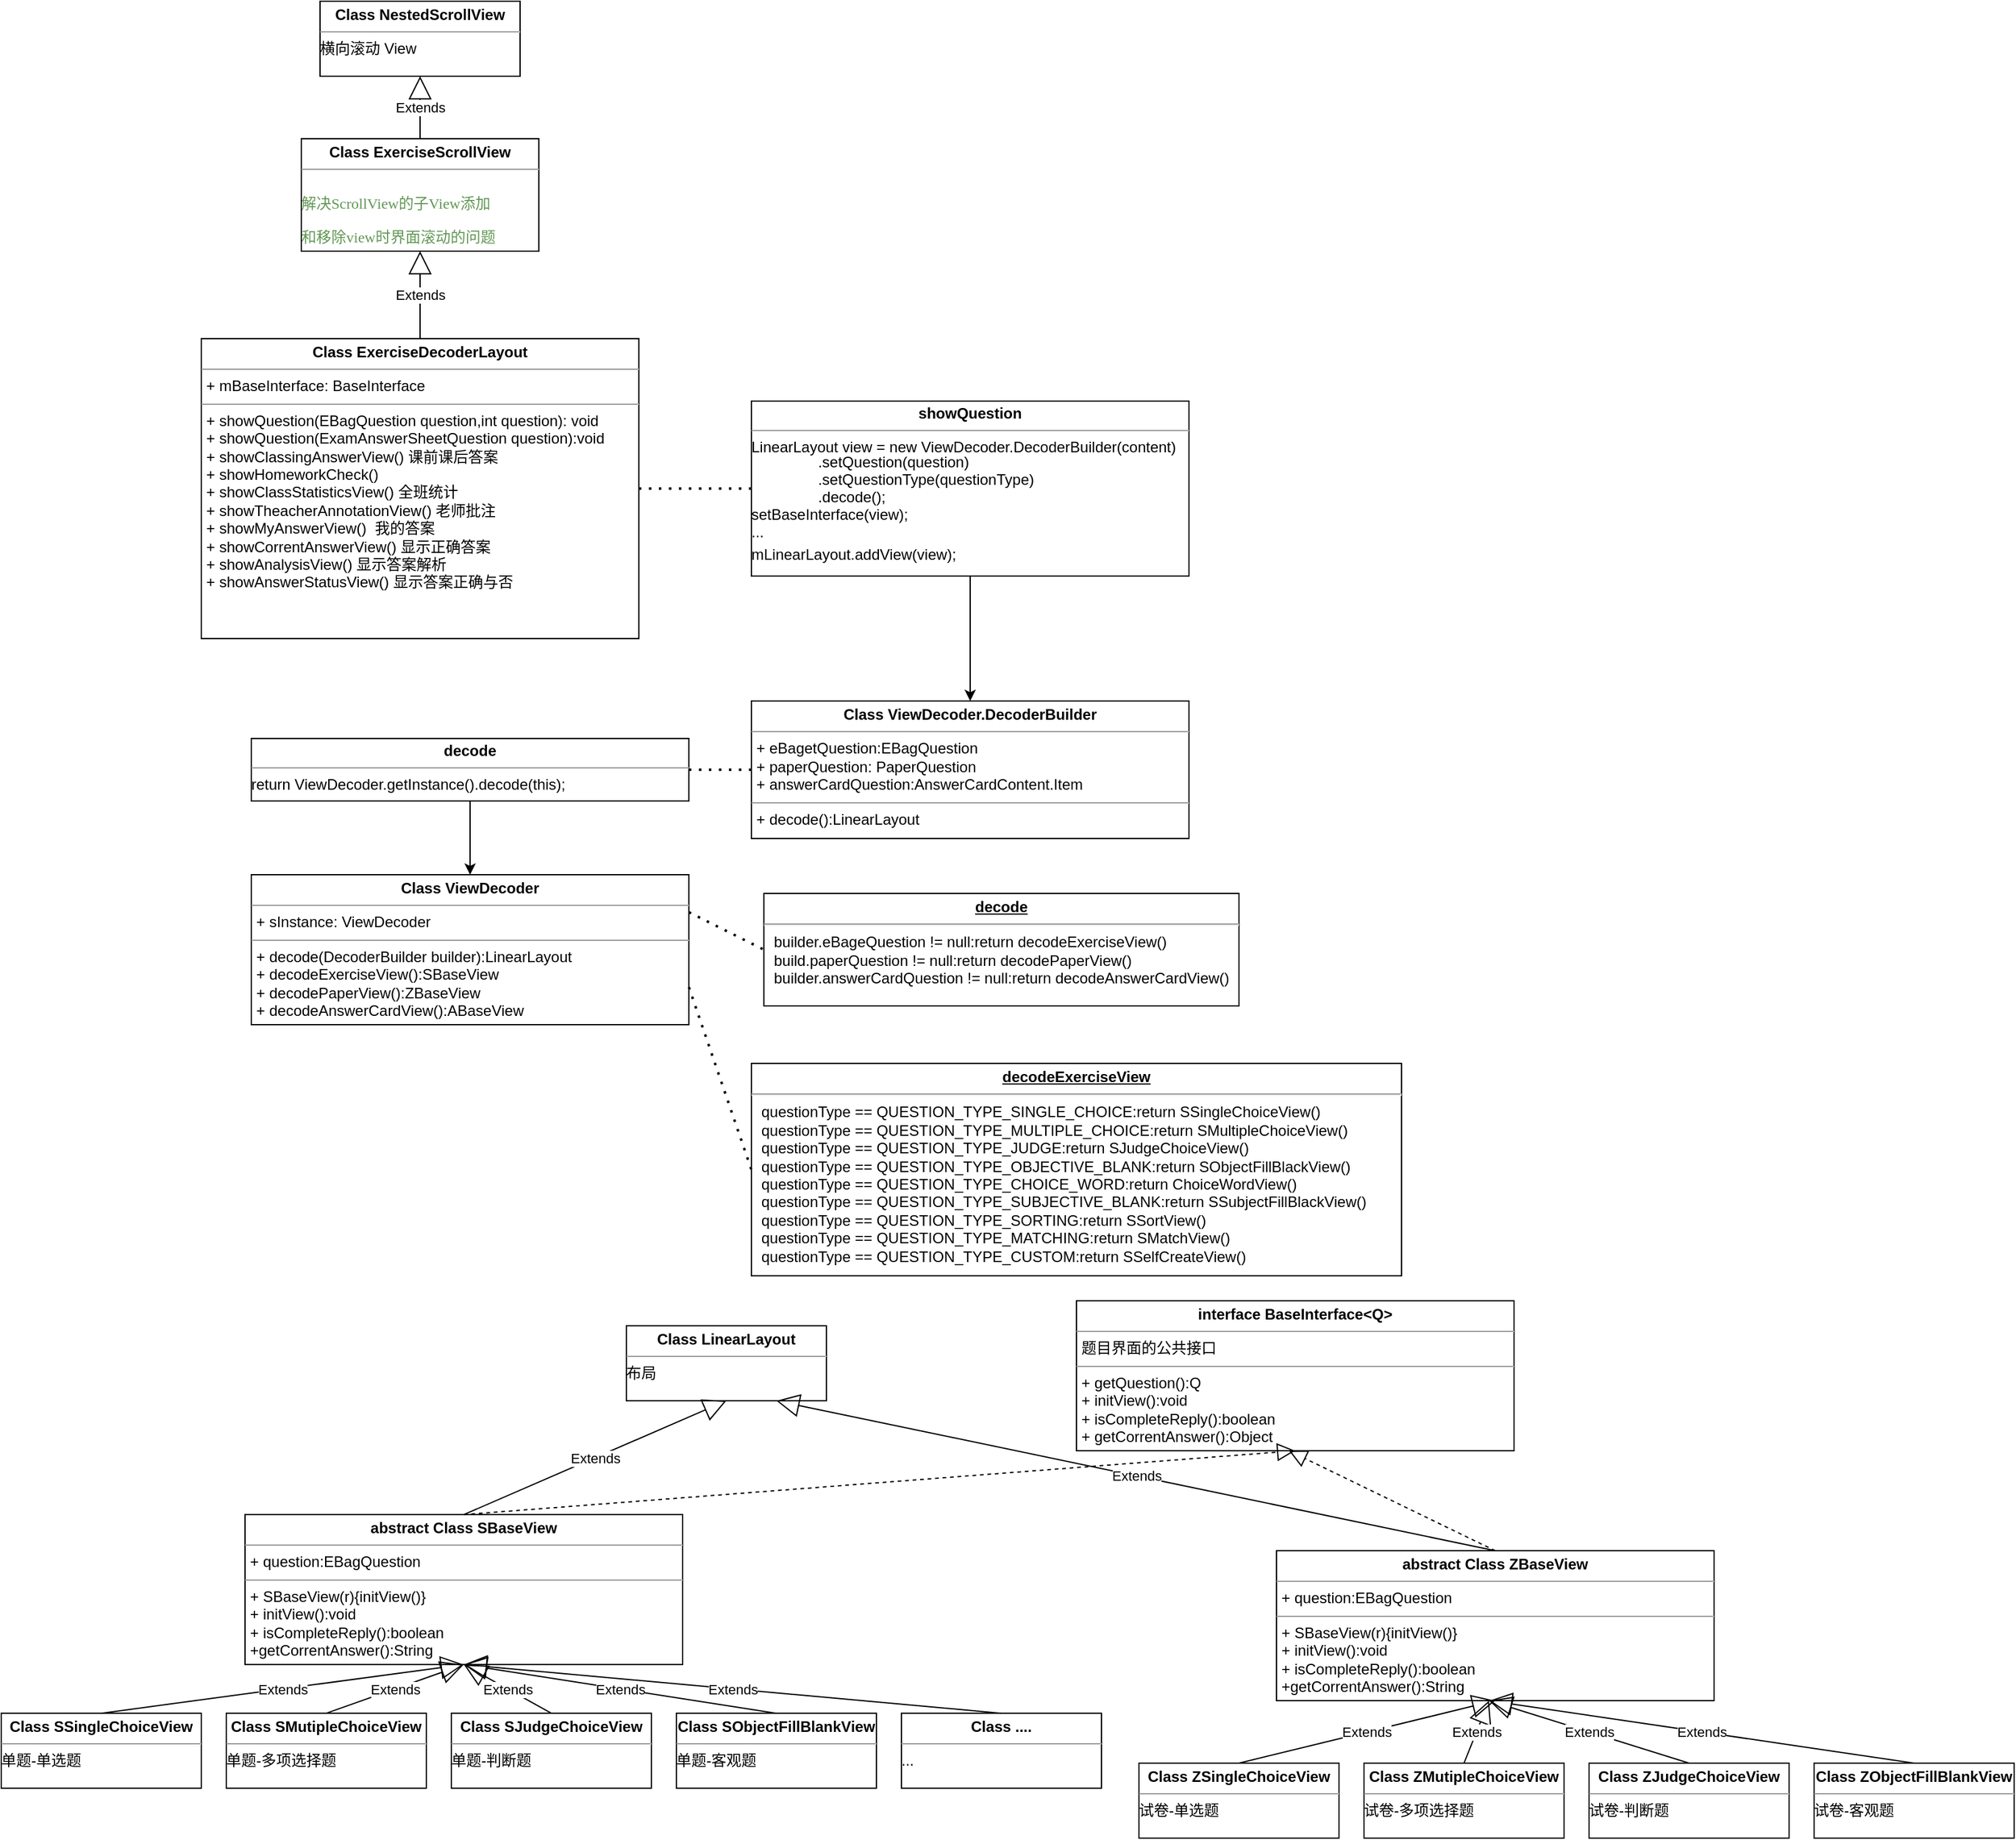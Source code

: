 <mxfile version="17.4.2" type="device"><diagram id="znu94doqMiwtbFhZJIfv" name="第 1 页"><mxGraphModel dx="946" dy="725" grid="1" gridSize="10" guides="1" tooltips="1" connect="1" arrows="1" fold="1" page="1" pageScale="1" pageWidth="827" pageHeight="1169" math="0" shadow="0"><root><mxCell id="0"/><mxCell id="1" parent="0"/><mxCell id="h26ZgI3i3tn2ats3p7D4-7" value="&lt;p style=&quot;margin: 0px ; margin-top: 4px ; text-align: center&quot;&gt;&lt;b&gt;Class ExerciseDecoderLayout&lt;/b&gt;&lt;/p&gt;&lt;hr size=&quot;1&quot;&gt;&lt;p style=&quot;margin: 0px ; margin-left: 4px&quot;&gt;+ mBaseInterface: BaseInterface&lt;/p&gt;&lt;hr size=&quot;1&quot;&gt;&lt;p style=&quot;margin: 0px ; margin-left: 4px&quot;&gt;+ showQuestion(EBagQuestion question,int question): void&lt;/p&gt;&lt;p style=&quot;margin: 0px ; margin-left: 4px&quot;&gt;+ showQuestion(ExamAnswerSheetQuestion question):void&lt;/p&gt;&lt;p style=&quot;margin: 0px ; margin-left: 4px&quot;&gt;+ showClassingAnswerView() 课前课后答案&lt;/p&gt;&lt;p style=&quot;margin: 0px ; margin-left: 4px&quot;&gt;+ showHomeworkCheck()&amp;nbsp;&lt;/p&gt;&lt;p style=&quot;margin: 0px ; margin-left: 4px&quot;&gt;+ showClassStatisticsView() 全班统计&lt;/p&gt;&lt;p style=&quot;margin: 0px ; margin-left: 4px&quot;&gt;+ showTheacherAnnotationView() 老师批注&lt;/p&gt;&lt;p style=&quot;margin: 0px ; margin-left: 4px&quot;&gt;+ showMyAnswerView()&amp;nbsp; 我的答案&lt;/p&gt;&lt;p style=&quot;margin: 0px ; margin-left: 4px&quot;&gt;+ showCorrentAnswerView() 显示正确答案&lt;/p&gt;&lt;p style=&quot;margin: 0px ; margin-left: 4px&quot;&gt;+ showAnalysisView() 显示答案解析&lt;/p&gt;&lt;p style=&quot;margin: 0px ; margin-left: 4px&quot;&gt;+ showAnswerStatusView() 显示答案正确与否&lt;/p&gt;" style="verticalAlign=top;align=left;overflow=fill;fontSize=12;fontFamily=Helvetica;html=1;" vertex="1" parent="1"><mxGeometry x="180" y="290" width="350" height="240" as="geometry"/></mxCell><mxCell id="h26ZgI3i3tn2ats3p7D4-11" value="&lt;p style=&quot;margin: 0px ; margin-top: 4px ; text-align: center&quot;&gt;&lt;b&gt;Class NestedScrollView&lt;/b&gt;&lt;br&gt;&lt;/p&gt;&lt;hr size=&quot;1&quot;&gt;&lt;div style=&quot;height: 2px&quot;&gt;横向滚动 View&lt;/div&gt;" style="verticalAlign=top;align=left;overflow=fill;fontSize=12;fontFamily=Helvetica;html=1;" vertex="1" parent="1"><mxGeometry x="275" y="20" width="160" height="60" as="geometry"/></mxCell><mxCell id="h26ZgI3i3tn2ats3p7D4-12" value="&lt;p style=&quot;margin: 0px ; margin-top: 4px ; text-align: center&quot;&gt;&lt;b&gt;Class ExerciseScrollView&lt;/b&gt;&lt;br&gt;&lt;/p&gt;&lt;hr size=&quot;1&quot;&gt;&lt;div style=&quot;height: 2px&quot;&gt;&lt;br&gt;&lt;/div&gt;&lt;div style=&quot;height: 2px&quot;&gt;&lt;pre style=&quot;color: rgb(169 , 183 , 198) ; font-family: &amp;#34;menlo&amp;#34; ; font-size: 9pt&quot;&gt;&lt;span style=&quot;color: rgb(98 , 151 , 85)&quot;&gt;解决ScrollView的子View添加&lt;/span&gt;&lt;/pre&gt;&lt;pre style=&quot;color: rgb(169 , 183 , 198) ; font-family: &amp;#34;menlo&amp;#34; ; font-size: 9pt&quot;&gt;&lt;span style=&quot;color: rgb(98 , 151 , 85)&quot;&gt;和移除view时界面滚动的问题&lt;/span&gt;&lt;/pre&gt;&lt;/div&gt;" style="verticalAlign=top;align=left;overflow=fill;fontSize=12;fontFamily=Helvetica;html=1;" vertex="1" parent="1"><mxGeometry x="260" y="130" width="190" height="90" as="geometry"/></mxCell><mxCell id="h26ZgI3i3tn2ats3p7D4-13" value="Extends" style="endArrow=block;endSize=16;endFill=0;html=1;rounded=0;fontColor=default;entryX=0.5;entryY=1;entryDx=0;entryDy=0;exitX=0.5;exitY=0;exitDx=0;exitDy=0;" edge="1" parent="1" source="h26ZgI3i3tn2ats3p7D4-12" target="h26ZgI3i3tn2ats3p7D4-11"><mxGeometry width="160" relative="1" as="geometry"><mxPoint x="560" y="330" as="sourcePoint"/><mxPoint x="370" y="100" as="targetPoint"/></mxGeometry></mxCell><mxCell id="h26ZgI3i3tn2ats3p7D4-14" value="Extends" style="endArrow=block;endSize=16;endFill=0;html=1;rounded=0;fontColor=default;exitX=0.5;exitY=0;exitDx=0;exitDy=0;entryX=0.5;entryY=1;entryDx=0;entryDy=0;" edge="1" parent="1" source="h26ZgI3i3tn2ats3p7D4-7" target="h26ZgI3i3tn2ats3p7D4-12"><mxGeometry width="160" relative="1" as="geometry"><mxPoint x="560" y="330" as="sourcePoint"/><mxPoint x="720" y="330" as="targetPoint"/></mxGeometry></mxCell><mxCell id="h26ZgI3i3tn2ats3p7D4-18" value="&lt;p style=&quot;margin: 4px 0px 0px ; text-align: center ; line-height: 1.1&quot;&gt;&lt;b&gt;showQuestion&lt;/b&gt;&lt;/p&gt;&lt;hr size=&quot;1&quot;&gt;&lt;div style=&quot;height: 2px&quot;&gt;LinearLayout view = new ViewDecoder.DecoderBuilder(content)&lt;/div&gt;&lt;div style=&quot;height: 2px&quot;&gt;&lt;br&gt;&lt;/div&gt;&lt;div style=&quot;height: 2px&quot;&gt;&lt;br&gt;&lt;/div&gt;&lt;div style=&quot;height: 2px&quot;&gt;&lt;br&gt;&lt;/div&gt;&lt;div style=&quot;height: 2px&quot;&gt;&lt;br&gt;&lt;/div&gt;&lt;div style=&quot;height: 2px&quot;&gt;&lt;br&gt;&lt;/div&gt;&lt;div style=&quot;height: 2px&quot;&gt;&lt;span style=&quot;white-space: pre&quot;&gt;&#9;&lt;/span&gt;&lt;span style=&quot;white-space: pre&quot;&gt;&#9;&lt;/span&gt;.setQuestion(question)&lt;br&gt;&lt;/div&gt;&lt;div style=&quot;height: 2px&quot;&gt;&lt;br&gt;&lt;/div&gt;&lt;div style=&quot;height: 2px&quot;&gt;&lt;br&gt;&lt;/div&gt;&lt;div style=&quot;height: 2px&quot;&gt;&lt;br&gt;&lt;/div&gt;&lt;div style=&quot;height: 2px&quot;&gt;&lt;br&gt;&lt;/div&gt;&lt;div style=&quot;height: 2px&quot;&gt;&lt;br&gt;&lt;/div&gt;&lt;div style=&quot;height: 2px&quot;&gt;&lt;br&gt;&lt;/div&gt;&lt;div style=&quot;height: 2px&quot;&gt;&lt;span style=&quot;white-space: pre&quot;&gt;&#9;&lt;/span&gt;&lt;span style=&quot;white-space: pre&quot;&gt;&#9;&lt;/span&gt;.setQuestionType(questionType)&lt;br&gt;&lt;/div&gt;&lt;div style=&quot;height: 2px&quot;&gt;&lt;br&gt;&lt;/div&gt;&lt;div style=&quot;height: 2px&quot;&gt;&lt;br&gt;&lt;/div&gt;&lt;div style=&quot;height: 2px&quot;&gt;&lt;br&gt;&lt;/div&gt;&lt;div style=&quot;height: 2px&quot;&gt;&lt;br&gt;&lt;/div&gt;&lt;div style=&quot;height: 2px&quot;&gt;&lt;br&gt;&lt;/div&gt;&lt;div style=&quot;height: 2px&quot;&gt;&lt;br&gt;&lt;/div&gt;&lt;div style=&quot;height: 2px&quot;&gt;&lt;span style=&quot;white-space: pre&quot;&gt;&#9;&lt;/span&gt;&lt;span style=&quot;white-space: pre&quot;&gt;&#9;&lt;/span&gt;.decode();&lt;br&gt;&lt;/div&gt;&lt;div style=&quot;height: 2px&quot;&gt;&lt;br&gt;&lt;/div&gt;&lt;div style=&quot;height: 2px&quot;&gt;&lt;br&gt;&lt;/div&gt;&lt;div style=&quot;height: 2px&quot;&gt;&lt;br&gt;&lt;/div&gt;&lt;div style=&quot;height: 2px&quot;&gt;&lt;br&gt;&lt;/div&gt;&lt;div style=&quot;height: 2px&quot;&gt;&lt;br&gt;&lt;/div&gt;&lt;div style=&quot;height: 2px&quot;&gt;&lt;br&gt;&lt;/div&gt;&lt;div style=&quot;height: 2px&quot;&gt;setBaseInterface(view);&lt;/div&gt;&lt;div style=&quot;height: 2px&quot;&gt;&lt;br&gt;&lt;/div&gt;&lt;div style=&quot;height: 2px&quot;&gt;&lt;br&gt;&lt;/div&gt;&lt;div style=&quot;height: 2px&quot;&gt;&lt;br&gt;&lt;/div&gt;&lt;div style=&quot;height: 2px&quot;&gt;&lt;br&gt;&lt;/div&gt;&lt;div style=&quot;height: 2px&quot;&gt;&lt;br&gt;&lt;/div&gt;&lt;div style=&quot;height: 2px&quot;&gt;&lt;br&gt;&lt;/div&gt;&lt;div style=&quot;height: 2px&quot;&gt;...&lt;/div&gt;&lt;div style=&quot;height: 2px&quot;&gt;&lt;br&gt;&lt;/div&gt;&lt;div style=&quot;height: 2px&quot;&gt;&lt;br&gt;&lt;/div&gt;&lt;div style=&quot;height: 2px&quot;&gt;&lt;br&gt;&lt;/div&gt;&lt;div style=&quot;height: 2px&quot;&gt;&lt;br&gt;&lt;/div&gt;&lt;div style=&quot;height: 2px&quot;&gt;&lt;br&gt;&lt;/div&gt;&lt;div style=&quot;height: 2px&quot;&gt;&lt;br&gt;&lt;/div&gt;&lt;div style=&quot;height: 2px&quot;&gt;&lt;br&gt;&lt;/div&gt;&lt;div style=&quot;height: 2px&quot;&gt;&lt;br&gt;&lt;/div&gt;&lt;div style=&quot;height: 2px&quot;&gt;mLinearLayout.addView(view);&lt;/div&gt;" style="verticalAlign=top;align=left;overflow=fill;fontSize=12;fontFamily=Helvetica;html=1;" vertex="1" parent="1"><mxGeometry x="620" y="340" width="350" height="140" as="geometry"/></mxCell><mxCell id="h26ZgI3i3tn2ats3p7D4-19" value="" style="endArrow=none;dashed=1;html=1;dashPattern=1 3;strokeWidth=2;rounded=0;fontColor=default;exitX=1;exitY=0.5;exitDx=0;exitDy=0;entryX=0;entryY=0.5;entryDx=0;entryDy=0;" edge="1" parent="1" source="h26ZgI3i3tn2ats3p7D4-7" target="h26ZgI3i3tn2ats3p7D4-18"><mxGeometry width="50" height="50" relative="1" as="geometry"><mxPoint x="300" y="470" as="sourcePoint"/><mxPoint x="350" y="420" as="targetPoint"/></mxGeometry></mxCell><mxCell id="h26ZgI3i3tn2ats3p7D4-20" value="&lt;p style=&quot;margin: 0px ; margin-top: 4px ; text-align: center&quot;&gt;&lt;b&gt;Class ViewDecoder&lt;/b&gt;&lt;/p&gt;&lt;hr size=&quot;1&quot;&gt;&lt;p style=&quot;margin: 0px ; margin-left: 4px&quot;&gt;+ sInstance: ViewDecoder&lt;/p&gt;&lt;hr size=&quot;1&quot;&gt;&lt;p style=&quot;margin: 0px ; margin-left: 4px&quot;&gt;+ decode(DecoderBuilder builder):LinearLayout&lt;/p&gt;&lt;p style=&quot;margin: 0px ; margin-left: 4px&quot;&gt;+ decodeExerciseView():SBaseView&lt;/p&gt;&lt;p style=&quot;margin: 0px ; margin-left: 4px&quot;&gt;+ decodePaperView():ZBaseView&lt;/p&gt;&lt;p style=&quot;margin: 0px ; margin-left: 4px&quot;&gt;+ decodeAnswerCardView():ABaseView&lt;/p&gt;&lt;p style=&quot;margin: 0px ; margin-left: 4px&quot;&gt;&lt;br&gt;&lt;/p&gt;" style="verticalAlign=top;align=left;overflow=fill;fontSize=12;fontFamily=Helvetica;html=1;" vertex="1" parent="1"><mxGeometry x="220" y="719" width="350" height="120" as="geometry"/></mxCell><mxCell id="h26ZgI3i3tn2ats3p7D4-21" value="&lt;p style=&quot;margin: 0px ; margin-top: 4px ; text-align: center&quot;&gt;&lt;b&gt;Class ViewDecoder.DecoderBuilder&lt;/b&gt;&lt;/p&gt;&lt;hr size=&quot;1&quot;&gt;&lt;p style=&quot;margin: 0px ; margin-left: 4px&quot;&gt;+ eBagetQuestion:EBagQuestion&lt;/p&gt;&lt;p style=&quot;margin: 0px ; margin-left: 4px&quot;&gt;+ paperQuestion: PaperQuestion&lt;/p&gt;&lt;p style=&quot;margin: 0px ; margin-left: 4px&quot;&gt;+ answerCardQuestion:AnswerCardContent.Item&lt;/p&gt;&lt;hr size=&quot;1&quot;&gt;&lt;p style=&quot;margin: 0px ; margin-left: 4px&quot;&gt;+ decode():LinearLayout&lt;/p&gt;" style="verticalAlign=top;align=left;overflow=fill;fontSize=12;fontFamily=Helvetica;html=1;" vertex="1" parent="1"><mxGeometry x="620" y="580" width="350" height="110" as="geometry"/></mxCell><mxCell id="h26ZgI3i3tn2ats3p7D4-23" value="&lt;p style=&quot;margin: 4px 0px 0px ; text-align: center ; line-height: 1.1&quot;&gt;&lt;b&gt;decode&lt;/b&gt;&lt;/p&gt;&lt;hr size=&quot;1&quot;&gt;&lt;div style=&quot;height: 2px&quot;&gt;return ViewDecoder.getInstance().decode(this);&lt;/div&gt;" style="verticalAlign=top;align=left;overflow=fill;fontSize=12;fontFamily=Helvetica;html=1;" vertex="1" parent="1"><mxGeometry x="220" y="610" width="350" height="50" as="geometry"/></mxCell><mxCell id="h26ZgI3i3tn2ats3p7D4-26" value="&lt;p style=&quot;margin: 0px ; margin-top: 4px ; text-align: center ; text-decoration: underline&quot;&gt;&lt;b&gt;decode&lt;/b&gt;&lt;/p&gt;&lt;hr&gt;&lt;p style=&quot;margin: 0px ; margin-left: 8px&quot;&gt;builder.eBageQuestion != null:return decodeExerciseView()&lt;/p&gt;&lt;p style=&quot;margin: 0px ; margin-left: 8px&quot;&gt;build.paperQuestion != null:return decodePaperView()&lt;/p&gt;&lt;p style=&quot;margin: 0px ; margin-left: 8px&quot;&gt;builder.answerCardQuestion != null:return decodeAnswerCardView()&lt;/p&gt;" style="verticalAlign=top;align=left;overflow=fill;fontSize=12;fontFamily=Helvetica;html=1;labelBackgroundColor=none;fontColor=default;" vertex="1" parent="1"><mxGeometry x="630" y="734" width="380" height="90" as="geometry"/></mxCell><mxCell id="h26ZgI3i3tn2ats3p7D4-27" value="&lt;p style=&quot;margin: 0px ; margin-top: 4px ; text-align: center ; text-decoration: underline&quot;&gt;&lt;b&gt;decodeExerciseView&lt;/b&gt;&lt;/p&gt;&lt;hr&gt;&lt;p style=&quot;margin: 0px ; margin-left: 8px&quot;&gt;questionType == QUESTION_TYPE_SINGLE_CHOICE:return SSingleChoiceView()&lt;/p&gt;&lt;p style=&quot;margin: 0px ; margin-left: 8px&quot;&gt;questionType == QUESTION_TYPE_MULTIPLE_CHOICE:return SMultipleChoiceView()&lt;br&gt;&lt;/p&gt;&lt;p style=&quot;margin: 0px ; margin-left: 8px&quot;&gt;questionType == QUESTION_TYPE_JUDGE:return SJudgeChoiceView()&lt;br&gt;&lt;/p&gt;&lt;p style=&quot;margin: 0px ; margin-left: 8px&quot;&gt;questionType == QUESTION_TYPE_OBJECTIVE_BLANK:return SObjectFillBlackView()&lt;br&gt;&lt;/p&gt;&lt;p style=&quot;margin: 0px ; margin-left: 8px&quot;&gt;questionType == QUESTION_TYPE_CHOICE_WORD:return ChoiceWordView()&lt;br&gt;&lt;/p&gt;&lt;p style=&quot;margin: 0px ; margin-left: 8px&quot;&gt;questionType == QUESTION_TYPE_SUBJECTIVE_BLANK:return SSubjectFillBlackView()&lt;br&gt;&lt;/p&gt;&lt;p style=&quot;margin: 0px ; margin-left: 8px&quot;&gt;questionType == QUESTION_TYPE_SORTING:return SSortView()&lt;br&gt;&lt;/p&gt;&lt;p style=&quot;margin: 0px ; margin-left: 8px&quot;&gt;questionType == QUESTION_TYPE_MATCHING:return SMatchView()&lt;br&gt;&lt;/p&gt;&lt;p style=&quot;margin: 0px ; margin-left: 8px&quot;&gt;questionType == QUESTION_TYPE_CUSTOM:return SSelfCreateView()&lt;br&gt;&lt;/p&gt;" style="verticalAlign=top;align=left;overflow=fill;fontSize=12;fontFamily=Helvetica;html=1;labelBackgroundColor=none;fontColor=default;" vertex="1" parent="1"><mxGeometry x="620" y="870" width="520" height="170" as="geometry"/></mxCell><mxCell id="h26ZgI3i3tn2ats3p7D4-28" value="" style="endArrow=classic;html=1;rounded=0;fontColor=default;exitX=0.5;exitY=1;exitDx=0;exitDy=0;" edge="1" parent="1" source="h26ZgI3i3tn2ats3p7D4-18" target="h26ZgI3i3tn2ats3p7D4-21"><mxGeometry width="50" height="50" relative="1" as="geometry"><mxPoint x="560" y="500" as="sourcePoint"/><mxPoint x="610" y="450" as="targetPoint"/></mxGeometry></mxCell><mxCell id="h26ZgI3i3tn2ats3p7D4-29" value="" style="endArrow=classic;html=1;rounded=0;fontColor=default;exitX=0.5;exitY=1;exitDx=0;exitDy=0;entryX=0.5;entryY=0;entryDx=0;entryDy=0;" edge="1" parent="1" source="h26ZgI3i3tn2ats3p7D4-23" target="h26ZgI3i3tn2ats3p7D4-20"><mxGeometry width="50" height="50" relative="1" as="geometry"><mxPoint x="560" y="530" as="sourcePoint"/><mxPoint x="610" y="480" as="targetPoint"/></mxGeometry></mxCell><mxCell id="h26ZgI3i3tn2ats3p7D4-30" value="" style="endArrow=none;dashed=1;html=1;dashPattern=1 3;strokeWidth=2;rounded=0;fontColor=default;exitX=1;exitY=0.5;exitDx=0;exitDy=0;entryX=0;entryY=0.5;entryDx=0;entryDy=0;" edge="1" parent="1" source="h26ZgI3i3tn2ats3p7D4-23" target="h26ZgI3i3tn2ats3p7D4-21"><mxGeometry width="50" height="50" relative="1" as="geometry"><mxPoint x="560" y="570" as="sourcePoint"/><mxPoint x="610" y="520" as="targetPoint"/></mxGeometry></mxCell><mxCell id="h26ZgI3i3tn2ats3p7D4-31" value="" style="endArrow=none;dashed=1;html=1;dashPattern=1 3;strokeWidth=2;rounded=0;fontColor=default;exitX=1;exitY=0.25;exitDx=0;exitDy=0;entryX=0;entryY=0.5;entryDx=0;entryDy=0;" edge="1" parent="1" source="h26ZgI3i3tn2ats3p7D4-20" target="h26ZgI3i3tn2ats3p7D4-26"><mxGeometry width="50" height="50" relative="1" as="geometry"><mxPoint x="560" y="920" as="sourcePoint"/><mxPoint x="610" y="870" as="targetPoint"/></mxGeometry></mxCell><mxCell id="h26ZgI3i3tn2ats3p7D4-32" value="" style="endArrow=none;dashed=1;html=1;dashPattern=1 3;strokeWidth=2;rounded=0;fontColor=default;exitX=1;exitY=0.75;exitDx=0;exitDy=0;entryX=0;entryY=0.5;entryDx=0;entryDy=0;" edge="1" parent="1" source="h26ZgI3i3tn2ats3p7D4-20" target="h26ZgI3i3tn2ats3p7D4-27"><mxGeometry width="50" height="50" relative="1" as="geometry"><mxPoint x="560" y="920" as="sourcePoint"/><mxPoint x="610" y="870" as="targetPoint"/></mxGeometry></mxCell><mxCell id="h26ZgI3i3tn2ats3p7D4-33" value="&lt;p style=&quot;margin: 0px ; margin-top: 4px ; text-align: center&quot;&gt;&lt;b&gt;abstract Class SBaseView&lt;/b&gt;&lt;/p&gt;&lt;hr size=&quot;1&quot;&gt;&lt;p style=&quot;margin: 0px ; margin-left: 4px&quot;&gt;+ question:EBagQuestion&lt;/p&gt;&lt;hr size=&quot;1&quot;&gt;&lt;p style=&quot;margin: 0px ; margin-left: 4px&quot;&gt;+ SBaseView(r){initView()}&lt;/p&gt;&lt;p style=&quot;margin: 0px ; margin-left: 4px&quot;&gt;+ initView():void&lt;/p&gt;&lt;p style=&quot;margin: 0px ; margin-left: 4px&quot;&gt;+ isCompleteReply():boolean&lt;/p&gt;&lt;p style=&quot;margin: 0px ; margin-left: 4px&quot;&gt;+getCorrentAnswer():String&lt;/p&gt;&lt;p style=&quot;margin: 0px ; margin-left: 4px&quot;&gt;&lt;br&gt;&lt;/p&gt;" style="verticalAlign=top;align=left;overflow=fill;fontSize=12;fontFamily=Helvetica;html=1;" vertex="1" parent="1"><mxGeometry x="215" y="1231.08" width="350" height="120" as="geometry"/></mxCell><mxCell id="h26ZgI3i3tn2ats3p7D4-34" value="&lt;p style=&quot;margin: 0px ; margin-top: 4px ; text-align: center&quot;&gt;&lt;b&gt;Class LinearLayout&lt;/b&gt;&lt;br&gt;&lt;/p&gt;&lt;hr size=&quot;1&quot;&gt;&lt;div style=&quot;height: 2px&quot;&gt;布局&lt;/div&gt;" style="verticalAlign=top;align=left;overflow=fill;fontSize=12;fontFamily=Helvetica;html=1;" vertex="1" parent="1"><mxGeometry x="520" y="1080" width="160" height="60" as="geometry"/></mxCell><mxCell id="h26ZgI3i3tn2ats3p7D4-35" value="Extends" style="endArrow=block;endSize=16;endFill=0;html=1;rounded=0;fontColor=default;exitX=0.5;exitY=0;exitDx=0;exitDy=0;entryX=0.5;entryY=1;entryDx=0;entryDy=0;" edge="1" parent="1" source="h26ZgI3i3tn2ats3p7D4-33" target="h26ZgI3i3tn2ats3p7D4-34"><mxGeometry width="160" relative="1" as="geometry"><mxPoint x="330" y="1070" as="sourcePoint"/><mxPoint x="490" y="1070" as="targetPoint"/></mxGeometry></mxCell><mxCell id="h26ZgI3i3tn2ats3p7D4-37" value="&lt;p style=&quot;margin: 0px ; margin-top: 4px ; text-align: center&quot;&gt;&lt;b&gt;Class SSingleChoiceView&lt;/b&gt;&lt;br&gt;&lt;/p&gt;&lt;hr size=&quot;1&quot;&gt;&lt;div style=&quot;height: 2px&quot;&gt;单题-单选题&lt;/div&gt;" style="verticalAlign=top;align=left;overflow=fill;fontSize=12;fontFamily=Helvetica;html=1;" vertex="1" parent="1"><mxGeometry x="20" y="1390.08" width="160" height="60" as="geometry"/></mxCell><mxCell id="h26ZgI3i3tn2ats3p7D4-38" value="&lt;p style=&quot;margin: 0px ; margin-top: 4px ; text-align: center&quot;&gt;&lt;b&gt;Class SMutipleChoiceView&lt;/b&gt;&lt;br&gt;&lt;/p&gt;&lt;hr size=&quot;1&quot;&gt;&lt;div style=&quot;height: 2px&quot;&gt;单题-多项选择题&lt;/div&gt;" style="verticalAlign=top;align=left;overflow=fill;fontSize=12;fontFamily=Helvetica;html=1;" vertex="1" parent="1"><mxGeometry x="200" y="1390.08" width="160" height="60" as="geometry"/></mxCell><mxCell id="h26ZgI3i3tn2ats3p7D4-39" value="&lt;p style=&quot;margin: 0px ; margin-top: 4px ; text-align: center&quot;&gt;&lt;b&gt;Class SJudgeChoiceView&lt;/b&gt;&lt;br&gt;&lt;/p&gt;&lt;hr size=&quot;1&quot;&gt;&lt;div style=&quot;height: 2px&quot;&gt;单题-判断题&lt;/div&gt;" style="verticalAlign=top;align=left;overflow=fill;fontSize=12;fontFamily=Helvetica;html=1;" vertex="1" parent="1"><mxGeometry x="380" y="1390.08" width="160" height="60" as="geometry"/></mxCell><mxCell id="h26ZgI3i3tn2ats3p7D4-40" value="&lt;p style=&quot;margin: 0px ; margin-top: 4px ; text-align: center&quot;&gt;&lt;b&gt;Class SObjectFillBlankView&lt;/b&gt;&lt;br&gt;&lt;/p&gt;&lt;hr size=&quot;1&quot;&gt;&lt;div style=&quot;height: 2px&quot;&gt;单题-客观题&lt;/div&gt;" style="verticalAlign=top;align=left;overflow=fill;fontSize=12;fontFamily=Helvetica;html=1;" vertex="1" parent="1"><mxGeometry x="560" y="1390.08" width="160" height="60" as="geometry"/></mxCell><mxCell id="h26ZgI3i3tn2ats3p7D4-42" value="&lt;p style=&quot;margin: 0px ; margin-top: 4px ; text-align: center&quot;&gt;&lt;b&gt;Class ....&lt;/b&gt;&lt;br&gt;&lt;/p&gt;&lt;hr size=&quot;1&quot;&gt;&lt;div style=&quot;height: 2px&quot;&gt;...&lt;/div&gt;" style="verticalAlign=top;align=left;overflow=fill;fontSize=12;fontFamily=Helvetica;html=1;" vertex="1" parent="1"><mxGeometry x="740" y="1390.08" width="160" height="60" as="geometry"/></mxCell><mxCell id="h26ZgI3i3tn2ats3p7D4-43" value="Extends" style="endArrow=block;endSize=16;endFill=0;html=1;rounded=0;fontColor=default;exitX=0.5;exitY=0;exitDx=0;exitDy=0;entryX=0.5;entryY=1;entryDx=0;entryDy=0;" edge="1" parent="1" source="h26ZgI3i3tn2ats3p7D4-37" target="h26ZgI3i3tn2ats3p7D4-33"><mxGeometry width="160" relative="1" as="geometry"><mxPoint x="410" y="1331.08" as="sourcePoint"/><mxPoint x="570" y="1331.08" as="targetPoint"/></mxGeometry></mxCell><mxCell id="h26ZgI3i3tn2ats3p7D4-44" value="Extends" style="endArrow=block;endSize=16;endFill=0;html=1;rounded=0;fontColor=default;exitX=0.5;exitY=0;exitDx=0;exitDy=0;entryX=0.5;entryY=1;entryDx=0;entryDy=0;" edge="1" parent="1" source="h26ZgI3i3tn2ats3p7D4-38" target="h26ZgI3i3tn2ats3p7D4-33"><mxGeometry width="160" relative="1" as="geometry"><mxPoint x="410" y="1331.08" as="sourcePoint"/><mxPoint x="570" y="1331.08" as="targetPoint"/></mxGeometry></mxCell><mxCell id="h26ZgI3i3tn2ats3p7D4-45" value="Extends" style="endArrow=block;endSize=16;endFill=0;html=1;rounded=0;fontColor=default;exitX=0.5;exitY=0;exitDx=0;exitDy=0;" edge="1" parent="1" source="h26ZgI3i3tn2ats3p7D4-39"><mxGeometry width="160" relative="1" as="geometry"><mxPoint x="410" y="1331.08" as="sourcePoint"/><mxPoint x="390" y="1351.08" as="targetPoint"/></mxGeometry></mxCell><mxCell id="h26ZgI3i3tn2ats3p7D4-46" value="Extends" style="endArrow=block;endSize=16;endFill=0;html=1;rounded=0;fontColor=default;exitX=0.5;exitY=0;exitDx=0;exitDy=0;" edge="1" parent="1" source="h26ZgI3i3tn2ats3p7D4-40"><mxGeometry width="160" relative="1" as="geometry"><mxPoint x="410" y="1331.08" as="sourcePoint"/><mxPoint x="390" y="1351.08" as="targetPoint"/></mxGeometry></mxCell><mxCell id="h26ZgI3i3tn2ats3p7D4-47" value="Extends" style="endArrow=block;endSize=16;endFill=0;html=1;rounded=0;fontColor=default;exitX=0.5;exitY=0;exitDx=0;exitDy=0;entryX=0.5;entryY=1;entryDx=0;entryDy=0;" edge="1" parent="1" source="h26ZgI3i3tn2ats3p7D4-42" target="h26ZgI3i3tn2ats3p7D4-33"><mxGeometry width="160" relative="1" as="geometry"><mxPoint x="410" y="1331.08" as="sourcePoint"/><mxPoint x="570" y="1331.08" as="targetPoint"/></mxGeometry></mxCell><mxCell id="h26ZgI3i3tn2ats3p7D4-48" value="&lt;p style=&quot;margin: 0px ; margin-top: 4px ; text-align: center&quot;&gt;&lt;b&gt;abstract Class ZBaseView&lt;/b&gt;&lt;/p&gt;&lt;hr size=&quot;1&quot;&gt;&lt;p style=&quot;margin: 0px ; margin-left: 4px&quot;&gt;+ question:EBagQuestion&lt;/p&gt;&lt;hr size=&quot;1&quot;&gt;&lt;p style=&quot;margin: 0px ; margin-left: 4px&quot;&gt;+ SBaseView(r){initView()}&lt;/p&gt;&lt;p style=&quot;margin: 0px ; margin-left: 4px&quot;&gt;+ initView():void&lt;/p&gt;&lt;p style=&quot;margin: 0px ; margin-left: 4px&quot;&gt;+ isCompleteReply():boolean&lt;/p&gt;&lt;p style=&quot;margin: 0px ; margin-left: 4px&quot;&gt;+getCorrentAnswer():String&lt;/p&gt;&lt;p style=&quot;margin: 0px ; margin-left: 4px&quot;&gt;&lt;br&gt;&lt;/p&gt;" style="verticalAlign=top;align=left;overflow=fill;fontSize=12;fontFamily=Helvetica;html=1;" vertex="1" parent="1"><mxGeometry x="1040" y="1260" width="350" height="120" as="geometry"/></mxCell><mxCell id="h26ZgI3i3tn2ats3p7D4-50" value="&lt;p style=&quot;margin: 0px ; margin-top: 4px ; text-align: center&quot;&gt;&lt;b&gt;interface BaseInterface&amp;lt;Q&amp;gt;&lt;/b&gt;&lt;/p&gt;&lt;hr size=&quot;1&quot;&gt;&lt;p style=&quot;margin: 0px ; margin-left: 4px&quot;&gt;题目界面的公共接口&lt;/p&gt;&lt;hr size=&quot;1&quot;&gt;&lt;p style=&quot;margin: 0px ; margin-left: 4px&quot;&gt;+ getQuestion():Q&lt;/p&gt;&lt;p style=&quot;margin: 0px ; margin-left: 4px&quot;&gt;+ initView():void&lt;/p&gt;&lt;p style=&quot;margin: 0px ; margin-left: 4px&quot;&gt;+ isCompleteReply():boolean&lt;/p&gt;&lt;p style=&quot;margin: 0px ; margin-left: 4px&quot;&gt;+ getCorrentAnswer():Object&lt;/p&gt;&lt;p style=&quot;margin: 0px ; margin-left: 4px&quot;&gt;&lt;br&gt;&lt;/p&gt;" style="verticalAlign=top;align=left;overflow=fill;fontSize=12;fontFamily=Helvetica;html=1;" vertex="1" parent="1"><mxGeometry x="880" y="1060" width="350" height="120" as="geometry"/></mxCell><mxCell id="h26ZgI3i3tn2ats3p7D4-51" value="&lt;p style=&quot;margin: 0px ; margin-top: 4px ; text-align: center&quot;&gt;&lt;b&gt;Class ZSingleChoiceView&lt;/b&gt;&lt;br&gt;&lt;/p&gt;&lt;hr size=&quot;1&quot;&gt;&lt;div style=&quot;height: 2px&quot;&gt;试卷-单选题&lt;/div&gt;" style="verticalAlign=top;align=left;overflow=fill;fontSize=12;fontFamily=Helvetica;html=1;" vertex="1" parent="1"><mxGeometry x="930" y="1430" width="160" height="60" as="geometry"/></mxCell><mxCell id="h26ZgI3i3tn2ats3p7D4-52" value="&lt;p style=&quot;margin: 0px ; margin-top: 4px ; text-align: center&quot;&gt;&lt;b&gt;Class ZMutipleChoiceView&lt;/b&gt;&lt;br&gt;&lt;/p&gt;&lt;hr size=&quot;1&quot;&gt;&lt;div style=&quot;height: 2px&quot;&gt;试卷-多项选择题&lt;/div&gt;" style="verticalAlign=top;align=left;overflow=fill;fontSize=12;fontFamily=Helvetica;html=1;" vertex="1" parent="1"><mxGeometry x="1110" y="1430" width="160" height="60" as="geometry"/></mxCell><mxCell id="h26ZgI3i3tn2ats3p7D4-53" value="&lt;p style=&quot;margin: 0px ; margin-top: 4px ; text-align: center&quot;&gt;&lt;b&gt;Class ZJudgeChoiceView&lt;/b&gt;&lt;br&gt;&lt;/p&gt;&lt;hr size=&quot;1&quot;&gt;&lt;div style=&quot;height: 2px&quot;&gt;试卷-判断题&lt;/div&gt;" style="verticalAlign=top;align=left;overflow=fill;fontSize=12;fontFamily=Helvetica;html=1;" vertex="1" parent="1"><mxGeometry x="1290" y="1430" width="160" height="60" as="geometry"/></mxCell><mxCell id="h26ZgI3i3tn2ats3p7D4-54" value="&lt;p style=&quot;margin: 0px ; margin-top: 4px ; text-align: center&quot;&gt;&lt;b&gt;Class ZObjectFillBlankView&lt;/b&gt;&lt;br&gt;&lt;/p&gt;&lt;hr size=&quot;1&quot;&gt;&lt;div style=&quot;height: 2px&quot;&gt;试卷-客观题&lt;/div&gt;" style="verticalAlign=top;align=left;overflow=fill;fontSize=12;fontFamily=Helvetica;html=1;" vertex="1" parent="1"><mxGeometry x="1470" y="1430" width="160" height="60" as="geometry"/></mxCell><mxCell id="h26ZgI3i3tn2ats3p7D4-55" value="" style="endArrow=block;dashed=1;endFill=0;endSize=12;html=1;rounded=0;fontColor=default;exitX=0.5;exitY=0;exitDx=0;exitDy=0;entryX=0.5;entryY=1;entryDx=0;entryDy=0;" edge="1" parent="1" source="h26ZgI3i3tn2ats3p7D4-33" target="h26ZgI3i3tn2ats3p7D4-50"><mxGeometry width="160" relative="1" as="geometry"><mxPoint x="720" y="1351.08" as="sourcePoint"/><mxPoint x="770" y="1189.999" as="targetPoint"/></mxGeometry></mxCell><mxCell id="h26ZgI3i3tn2ats3p7D4-56" value="Extends" style="endArrow=block;endSize=16;endFill=0;html=1;rounded=0;fontColor=default;exitX=0.5;exitY=0;exitDx=0;exitDy=0;entryX=0.75;entryY=1;entryDx=0;entryDy=0;" edge="1" parent="1" source="h26ZgI3i3tn2ats3p7D4-48" target="h26ZgI3i3tn2ats3p7D4-34"><mxGeometry width="160" relative="1" as="geometry"><mxPoint x="680" y="1310" as="sourcePoint"/><mxPoint x="590" y="1120" as="targetPoint"/></mxGeometry></mxCell><mxCell id="h26ZgI3i3tn2ats3p7D4-57" value="" style="endArrow=block;dashed=1;endFill=0;endSize=12;html=1;rounded=0;fontColor=default;exitX=0.5;exitY=0;exitDx=0;exitDy=0;" edge="1" parent="1" source="h26ZgI3i3tn2ats3p7D4-48"><mxGeometry width="160" relative="1" as="geometry"><mxPoint x="890" y="1390" as="sourcePoint"/><mxPoint x="1050" y="1180" as="targetPoint"/></mxGeometry></mxCell><mxCell id="h26ZgI3i3tn2ats3p7D4-60" value="Extends" style="endArrow=block;endSize=16;endFill=0;html=1;rounded=0;fontColor=default;exitX=0.5;exitY=0;exitDx=0;exitDy=0;entryX=0.5;entryY=1;entryDx=0;entryDy=0;" edge="1" parent="1" source="h26ZgI3i3tn2ats3p7D4-51" target="h26ZgI3i3tn2ats3p7D4-48"><mxGeometry width="160" relative="1" as="geometry"><mxPoint x="1060" y="1460" as="sourcePoint"/><mxPoint x="1220" y="1460" as="targetPoint"/></mxGeometry></mxCell><mxCell id="h26ZgI3i3tn2ats3p7D4-61" value="Extends" style="endArrow=block;endSize=16;endFill=0;html=1;rounded=0;fontColor=default;exitX=0.5;exitY=0;exitDx=0;exitDy=0;" edge="1" parent="1" source="h26ZgI3i3tn2ats3p7D4-52"><mxGeometry width="160" relative="1" as="geometry"><mxPoint x="1060" y="1460" as="sourcePoint"/><mxPoint x="1210" y="1380" as="targetPoint"/></mxGeometry></mxCell><mxCell id="h26ZgI3i3tn2ats3p7D4-62" value="Extends" style="endArrow=block;endSize=16;endFill=0;html=1;rounded=0;fontColor=default;exitX=0.5;exitY=0;exitDx=0;exitDy=0;" edge="1" parent="1" source="h26ZgI3i3tn2ats3p7D4-53"><mxGeometry width="160" relative="1" as="geometry"><mxPoint x="1060" y="1460" as="sourcePoint"/><mxPoint x="1210" y="1380" as="targetPoint"/></mxGeometry></mxCell><mxCell id="h26ZgI3i3tn2ats3p7D4-63" value="Extends" style="endArrow=block;endSize=16;endFill=0;html=1;rounded=0;fontColor=default;exitX=0.5;exitY=0;exitDx=0;exitDy=0;" edge="1" parent="1" source="h26ZgI3i3tn2ats3p7D4-54"><mxGeometry width="160" relative="1" as="geometry"><mxPoint x="1060" y="1460" as="sourcePoint"/><mxPoint x="1210" y="1380" as="targetPoint"/></mxGeometry></mxCell></root></mxGraphModel></diagram></mxfile>